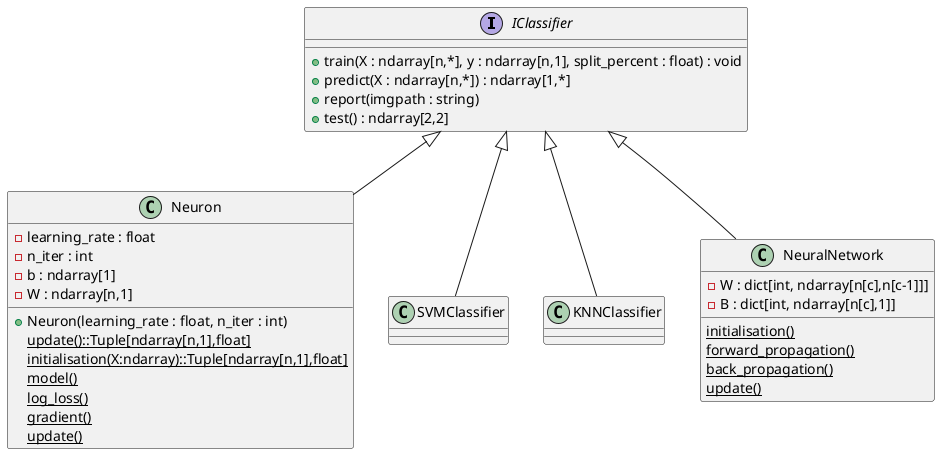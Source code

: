 @startuml diagramme
interface IClassifier{
 +train(X : ndarray[n,*], y : ndarray[n,1], split_percent : float) : void
 +predict(X : ndarray[n,*]) : ndarray[1,*]
 +report(imgpath : string)
 +test() : ndarray[2,2]
}
class Neuron{
    -learning_rate : float
    -n_iter : int
    -b : ndarray[1]
    -W : ndarray[n,1]
    +Neuron(learning_rate : float, n_iter : int)
    {static}update()::Tuple[ndarray[n,1],float]
    {static}initialisation(X:ndarray)::Tuple[ndarray[n,1],float]
    {static}model()
    {static}log_loss()
    {static}gradient()
    {static}update()
 
}
IClassifier<|-- SVMClassifier
IClassifier<|-- KNNClassifier
IClassifier<|-- Neuron
IClassifier<|-- NeuralNetwork

class NeuralNetwork{
    -W : dict[int, ndarray[n[c],n[c-1]]]
    -B : dict[int, ndarray[n[c],1]]
    {static}initialisation()
    {static}forward_propagation()
    {static}back_propagation()
    {static}update()
}
@enduml